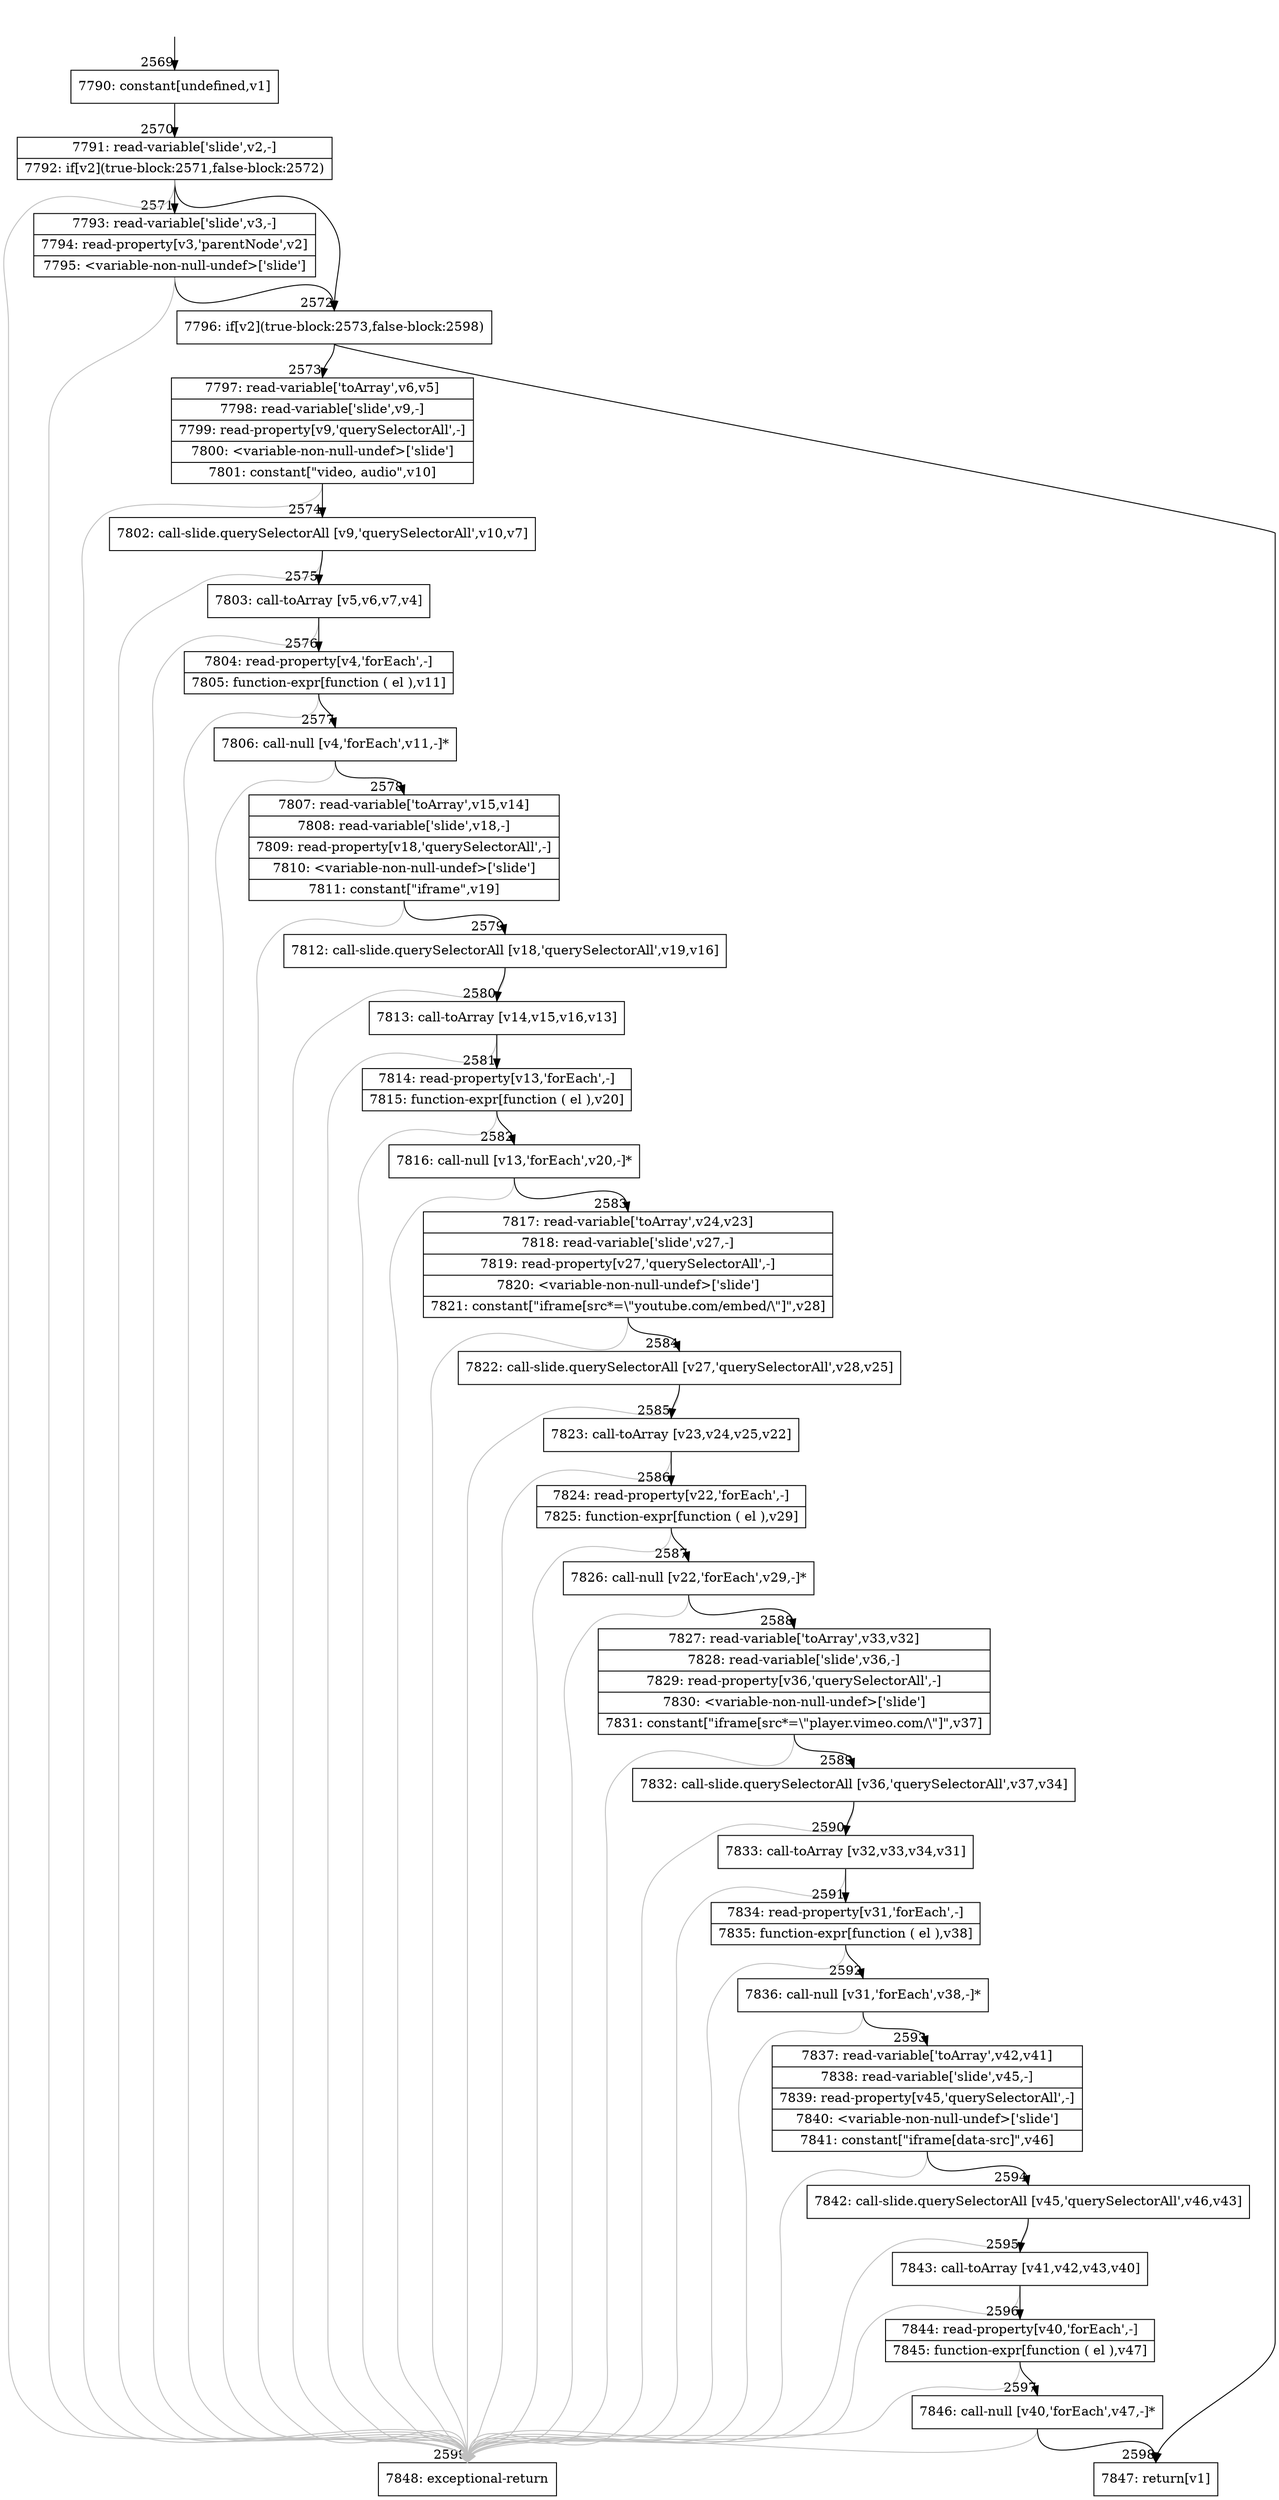 digraph {
rankdir="TD"
BB_entry157[shape=none,label=""];
BB_entry157 -> BB2569 [tailport=s, headport=n, headlabel="    2569"]
BB2569 [shape=record label="{7790: constant[undefined,v1]}" ] 
BB2569 -> BB2570 [tailport=s, headport=n, headlabel="      2570"]
BB2570 [shape=record label="{7791: read-variable['slide',v2,-]|7792: if[v2](true-block:2571,false-block:2572)}" ] 
BB2570 -> BB2572 [tailport=s, headport=n, headlabel="      2572"]
BB2570 -> BB2571 [tailport=s, headport=n, headlabel="      2571"]
BB2570 -> BB2599 [tailport=s, headport=n, color=gray, headlabel="      2599"]
BB2571 [shape=record label="{7793: read-variable['slide',v3,-]|7794: read-property[v3,'parentNode',v2]|7795: \<variable-non-null-undef\>['slide']}" ] 
BB2571 -> BB2572 [tailport=s, headport=n]
BB2571 -> BB2599 [tailport=s, headport=n, color=gray]
BB2572 [shape=record label="{7796: if[v2](true-block:2573,false-block:2598)}" ] 
BB2572 -> BB2573 [tailport=s, headport=n, headlabel="      2573"]
BB2572 -> BB2598 [tailport=s, headport=n, headlabel="      2598"]
BB2573 [shape=record label="{7797: read-variable['toArray',v6,v5]|7798: read-variable['slide',v9,-]|7799: read-property[v9,'querySelectorAll',-]|7800: \<variable-non-null-undef\>['slide']|7801: constant[\"video, audio\",v10]}" ] 
BB2573 -> BB2574 [tailport=s, headport=n, headlabel="      2574"]
BB2573 -> BB2599 [tailport=s, headport=n, color=gray]
BB2574 [shape=record label="{7802: call-slide.querySelectorAll [v9,'querySelectorAll',v10,v7]}" ] 
BB2574 -> BB2575 [tailport=s, headport=n, headlabel="      2575"]
BB2574 -> BB2599 [tailport=s, headport=n, color=gray]
BB2575 [shape=record label="{7803: call-toArray [v5,v6,v7,v4]}" ] 
BB2575 -> BB2576 [tailport=s, headport=n, headlabel="      2576"]
BB2575 -> BB2599 [tailport=s, headport=n, color=gray]
BB2576 [shape=record label="{7804: read-property[v4,'forEach',-]|7805: function-expr[function ( el ),v11]}" ] 
BB2576 -> BB2577 [tailport=s, headport=n, headlabel="      2577"]
BB2576 -> BB2599 [tailport=s, headport=n, color=gray]
BB2577 [shape=record label="{7806: call-null [v4,'forEach',v11,-]*}" ] 
BB2577 -> BB2578 [tailport=s, headport=n, headlabel="      2578"]
BB2577 -> BB2599 [tailport=s, headport=n, color=gray]
BB2578 [shape=record label="{7807: read-variable['toArray',v15,v14]|7808: read-variable['slide',v18,-]|7809: read-property[v18,'querySelectorAll',-]|7810: \<variable-non-null-undef\>['slide']|7811: constant[\"iframe\",v19]}" ] 
BB2578 -> BB2579 [tailport=s, headport=n, headlabel="      2579"]
BB2578 -> BB2599 [tailport=s, headport=n, color=gray]
BB2579 [shape=record label="{7812: call-slide.querySelectorAll [v18,'querySelectorAll',v19,v16]}" ] 
BB2579 -> BB2580 [tailport=s, headport=n, headlabel="      2580"]
BB2579 -> BB2599 [tailport=s, headport=n, color=gray]
BB2580 [shape=record label="{7813: call-toArray [v14,v15,v16,v13]}" ] 
BB2580 -> BB2581 [tailport=s, headport=n, headlabel="      2581"]
BB2580 -> BB2599 [tailport=s, headport=n, color=gray]
BB2581 [shape=record label="{7814: read-property[v13,'forEach',-]|7815: function-expr[function ( el ),v20]}" ] 
BB2581 -> BB2582 [tailport=s, headport=n, headlabel="      2582"]
BB2581 -> BB2599 [tailport=s, headport=n, color=gray]
BB2582 [shape=record label="{7816: call-null [v13,'forEach',v20,-]*}" ] 
BB2582 -> BB2583 [tailport=s, headport=n, headlabel="      2583"]
BB2582 -> BB2599 [tailport=s, headport=n, color=gray]
BB2583 [shape=record label="{7817: read-variable['toArray',v24,v23]|7818: read-variable['slide',v27,-]|7819: read-property[v27,'querySelectorAll',-]|7820: \<variable-non-null-undef\>['slide']|7821: constant[\"iframe[src*=\\\"youtube.com/embed/\\\"]\",v28]}" ] 
BB2583 -> BB2584 [tailport=s, headport=n, headlabel="      2584"]
BB2583 -> BB2599 [tailport=s, headport=n, color=gray]
BB2584 [shape=record label="{7822: call-slide.querySelectorAll [v27,'querySelectorAll',v28,v25]}" ] 
BB2584 -> BB2585 [tailport=s, headport=n, headlabel="      2585"]
BB2584 -> BB2599 [tailport=s, headport=n, color=gray]
BB2585 [shape=record label="{7823: call-toArray [v23,v24,v25,v22]}" ] 
BB2585 -> BB2586 [tailport=s, headport=n, headlabel="      2586"]
BB2585 -> BB2599 [tailport=s, headport=n, color=gray]
BB2586 [shape=record label="{7824: read-property[v22,'forEach',-]|7825: function-expr[function ( el ),v29]}" ] 
BB2586 -> BB2587 [tailport=s, headport=n, headlabel="      2587"]
BB2586 -> BB2599 [tailport=s, headport=n, color=gray]
BB2587 [shape=record label="{7826: call-null [v22,'forEach',v29,-]*}" ] 
BB2587 -> BB2588 [tailport=s, headport=n, headlabel="      2588"]
BB2587 -> BB2599 [tailport=s, headport=n, color=gray]
BB2588 [shape=record label="{7827: read-variable['toArray',v33,v32]|7828: read-variable['slide',v36,-]|7829: read-property[v36,'querySelectorAll',-]|7830: \<variable-non-null-undef\>['slide']|7831: constant[\"iframe[src*=\\\"player.vimeo.com/\\\"]\",v37]}" ] 
BB2588 -> BB2589 [tailport=s, headport=n, headlabel="      2589"]
BB2588 -> BB2599 [tailport=s, headport=n, color=gray]
BB2589 [shape=record label="{7832: call-slide.querySelectorAll [v36,'querySelectorAll',v37,v34]}" ] 
BB2589 -> BB2590 [tailport=s, headport=n, headlabel="      2590"]
BB2589 -> BB2599 [tailport=s, headport=n, color=gray]
BB2590 [shape=record label="{7833: call-toArray [v32,v33,v34,v31]}" ] 
BB2590 -> BB2591 [tailport=s, headport=n, headlabel="      2591"]
BB2590 -> BB2599 [tailport=s, headport=n, color=gray]
BB2591 [shape=record label="{7834: read-property[v31,'forEach',-]|7835: function-expr[function ( el ),v38]}" ] 
BB2591 -> BB2592 [tailport=s, headport=n, headlabel="      2592"]
BB2591 -> BB2599 [tailport=s, headport=n, color=gray]
BB2592 [shape=record label="{7836: call-null [v31,'forEach',v38,-]*}" ] 
BB2592 -> BB2593 [tailport=s, headport=n, headlabel="      2593"]
BB2592 -> BB2599 [tailport=s, headport=n, color=gray]
BB2593 [shape=record label="{7837: read-variable['toArray',v42,v41]|7838: read-variable['slide',v45,-]|7839: read-property[v45,'querySelectorAll',-]|7840: \<variable-non-null-undef\>['slide']|7841: constant[\"iframe[data-src]\",v46]}" ] 
BB2593 -> BB2594 [tailport=s, headport=n, headlabel="      2594"]
BB2593 -> BB2599 [tailport=s, headport=n, color=gray]
BB2594 [shape=record label="{7842: call-slide.querySelectorAll [v45,'querySelectorAll',v46,v43]}" ] 
BB2594 -> BB2595 [tailport=s, headport=n, headlabel="      2595"]
BB2594 -> BB2599 [tailport=s, headport=n, color=gray]
BB2595 [shape=record label="{7843: call-toArray [v41,v42,v43,v40]}" ] 
BB2595 -> BB2596 [tailport=s, headport=n, headlabel="      2596"]
BB2595 -> BB2599 [tailport=s, headport=n, color=gray]
BB2596 [shape=record label="{7844: read-property[v40,'forEach',-]|7845: function-expr[function ( el ),v47]}" ] 
BB2596 -> BB2597 [tailport=s, headport=n, headlabel="      2597"]
BB2596 -> BB2599 [tailport=s, headport=n, color=gray]
BB2597 [shape=record label="{7846: call-null [v40,'forEach',v47,-]*}" ] 
BB2597 -> BB2598 [tailport=s, headport=n]
BB2597 -> BB2599 [tailport=s, headport=n, color=gray]
BB2598 [shape=record label="{7847: return[v1]}" ] 
BB2599 [shape=record label="{7848: exceptional-return}" ] 
//#$~ 2993
}
